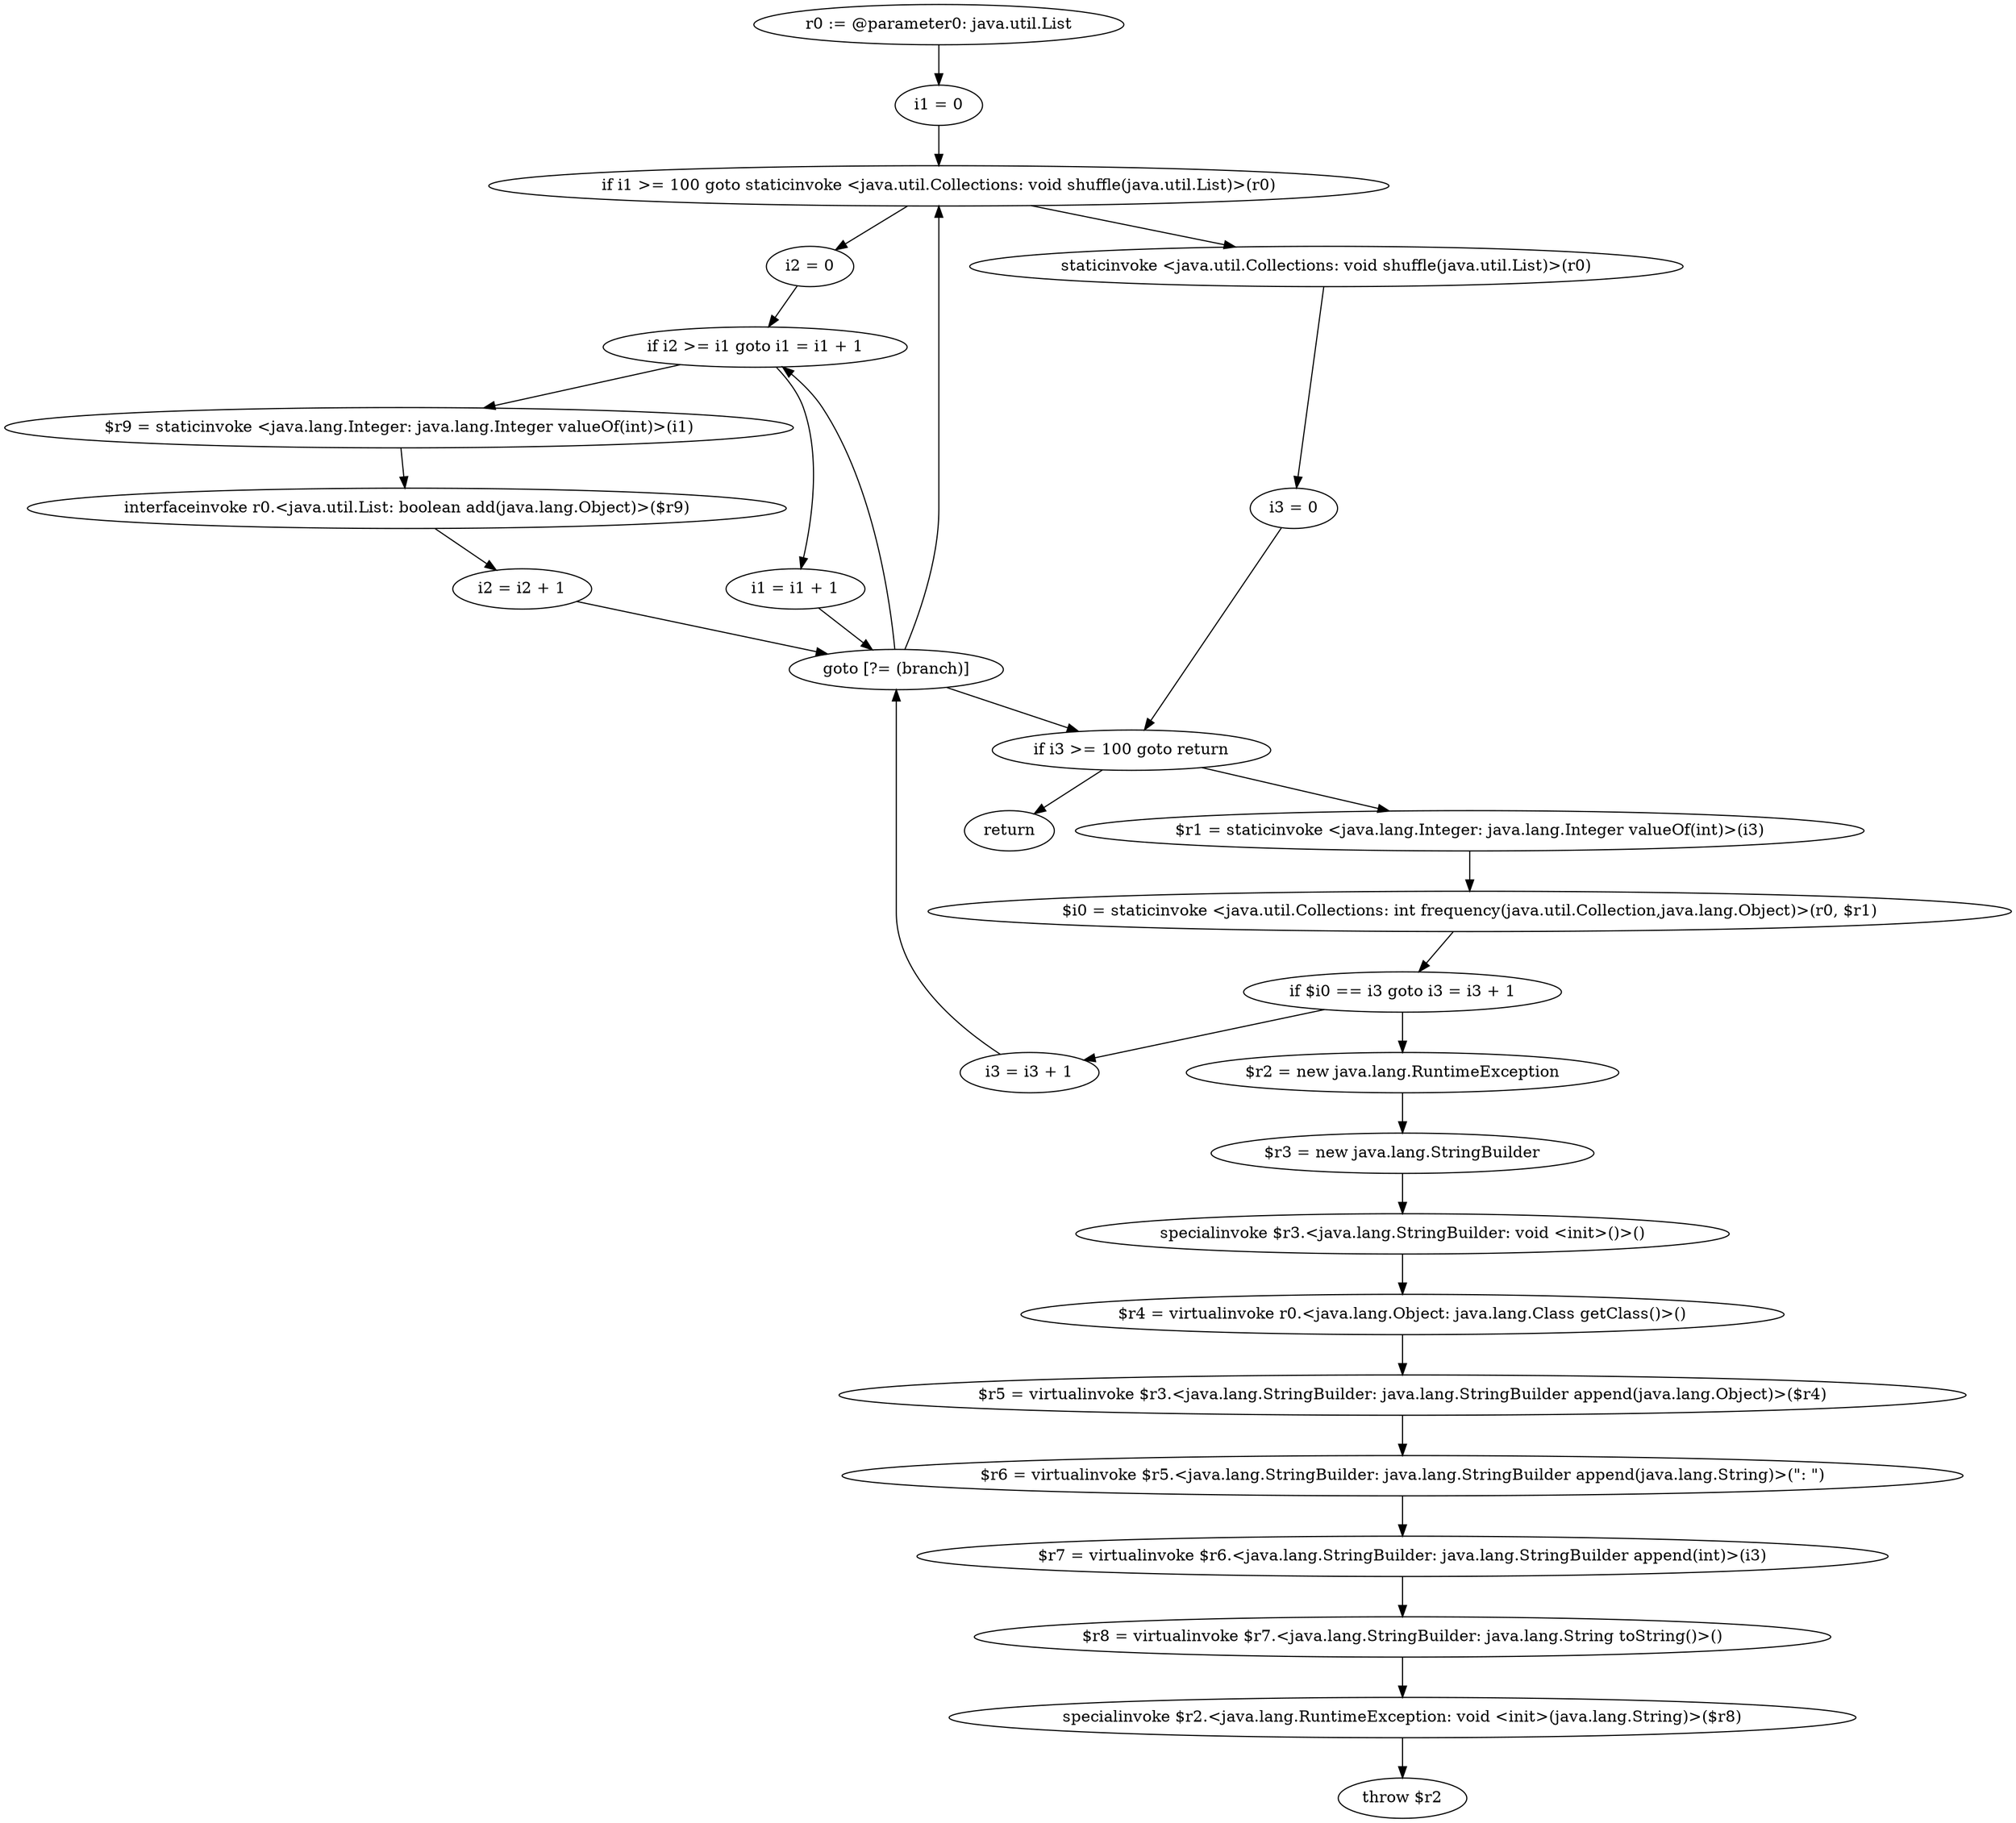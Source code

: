 digraph "unitGraph" {
    "r0 := @parameter0: java.util.List"
    "i1 = 0"
    "if i1 >= 100 goto staticinvoke <java.util.Collections: void shuffle(java.util.List)>(r0)"
    "i2 = 0"
    "if i2 >= i1 goto i1 = i1 + 1"
    "$r9 = staticinvoke <java.lang.Integer: java.lang.Integer valueOf(int)>(i1)"
    "interfaceinvoke r0.<java.util.List: boolean add(java.lang.Object)>($r9)"
    "i2 = i2 + 1"
    "goto [?= (branch)]"
    "i1 = i1 + 1"
    "staticinvoke <java.util.Collections: void shuffle(java.util.List)>(r0)"
    "i3 = 0"
    "if i3 >= 100 goto return"
    "$r1 = staticinvoke <java.lang.Integer: java.lang.Integer valueOf(int)>(i3)"
    "$i0 = staticinvoke <java.util.Collections: int frequency(java.util.Collection,java.lang.Object)>(r0, $r1)"
    "if $i0 == i3 goto i3 = i3 + 1"
    "$r2 = new java.lang.RuntimeException"
    "$r3 = new java.lang.StringBuilder"
    "specialinvoke $r3.<java.lang.StringBuilder: void <init>()>()"
    "$r4 = virtualinvoke r0.<java.lang.Object: java.lang.Class getClass()>()"
    "$r5 = virtualinvoke $r3.<java.lang.StringBuilder: java.lang.StringBuilder append(java.lang.Object)>($r4)"
    "$r6 = virtualinvoke $r5.<java.lang.StringBuilder: java.lang.StringBuilder append(java.lang.String)>(\": \")"
    "$r7 = virtualinvoke $r6.<java.lang.StringBuilder: java.lang.StringBuilder append(int)>(i3)"
    "$r8 = virtualinvoke $r7.<java.lang.StringBuilder: java.lang.String toString()>()"
    "specialinvoke $r2.<java.lang.RuntimeException: void <init>(java.lang.String)>($r8)"
    "throw $r2"
    "i3 = i3 + 1"
    "return"
    "r0 := @parameter0: java.util.List"->"i1 = 0";
    "i1 = 0"->"if i1 >= 100 goto staticinvoke <java.util.Collections: void shuffle(java.util.List)>(r0)";
    "if i1 >= 100 goto staticinvoke <java.util.Collections: void shuffle(java.util.List)>(r0)"->"i2 = 0";
    "if i1 >= 100 goto staticinvoke <java.util.Collections: void shuffle(java.util.List)>(r0)"->"staticinvoke <java.util.Collections: void shuffle(java.util.List)>(r0)";
    "i2 = 0"->"if i2 >= i1 goto i1 = i1 + 1";
    "if i2 >= i1 goto i1 = i1 + 1"->"$r9 = staticinvoke <java.lang.Integer: java.lang.Integer valueOf(int)>(i1)";
    "if i2 >= i1 goto i1 = i1 + 1"->"i1 = i1 + 1";
    "$r9 = staticinvoke <java.lang.Integer: java.lang.Integer valueOf(int)>(i1)"->"interfaceinvoke r0.<java.util.List: boolean add(java.lang.Object)>($r9)";
    "interfaceinvoke r0.<java.util.List: boolean add(java.lang.Object)>($r9)"->"i2 = i2 + 1";
    "i2 = i2 + 1"->"goto [?= (branch)]";
    "goto [?= (branch)]"->"if i2 >= i1 goto i1 = i1 + 1";
    "i1 = i1 + 1"->"goto [?= (branch)]";
    "goto [?= (branch)]"->"if i1 >= 100 goto staticinvoke <java.util.Collections: void shuffle(java.util.List)>(r0)";
    "staticinvoke <java.util.Collections: void shuffle(java.util.List)>(r0)"->"i3 = 0";
    "i3 = 0"->"if i3 >= 100 goto return";
    "if i3 >= 100 goto return"->"$r1 = staticinvoke <java.lang.Integer: java.lang.Integer valueOf(int)>(i3)";
    "if i3 >= 100 goto return"->"return";
    "$r1 = staticinvoke <java.lang.Integer: java.lang.Integer valueOf(int)>(i3)"->"$i0 = staticinvoke <java.util.Collections: int frequency(java.util.Collection,java.lang.Object)>(r0, $r1)";
    "$i0 = staticinvoke <java.util.Collections: int frequency(java.util.Collection,java.lang.Object)>(r0, $r1)"->"if $i0 == i3 goto i3 = i3 + 1";
    "if $i0 == i3 goto i3 = i3 + 1"->"$r2 = new java.lang.RuntimeException";
    "if $i0 == i3 goto i3 = i3 + 1"->"i3 = i3 + 1";
    "$r2 = new java.lang.RuntimeException"->"$r3 = new java.lang.StringBuilder";
    "$r3 = new java.lang.StringBuilder"->"specialinvoke $r3.<java.lang.StringBuilder: void <init>()>()";
    "specialinvoke $r3.<java.lang.StringBuilder: void <init>()>()"->"$r4 = virtualinvoke r0.<java.lang.Object: java.lang.Class getClass()>()";
    "$r4 = virtualinvoke r0.<java.lang.Object: java.lang.Class getClass()>()"->"$r5 = virtualinvoke $r3.<java.lang.StringBuilder: java.lang.StringBuilder append(java.lang.Object)>($r4)";
    "$r5 = virtualinvoke $r3.<java.lang.StringBuilder: java.lang.StringBuilder append(java.lang.Object)>($r4)"->"$r6 = virtualinvoke $r5.<java.lang.StringBuilder: java.lang.StringBuilder append(java.lang.String)>(\": \")";
    "$r6 = virtualinvoke $r5.<java.lang.StringBuilder: java.lang.StringBuilder append(java.lang.String)>(\": \")"->"$r7 = virtualinvoke $r6.<java.lang.StringBuilder: java.lang.StringBuilder append(int)>(i3)";
    "$r7 = virtualinvoke $r6.<java.lang.StringBuilder: java.lang.StringBuilder append(int)>(i3)"->"$r8 = virtualinvoke $r7.<java.lang.StringBuilder: java.lang.String toString()>()";
    "$r8 = virtualinvoke $r7.<java.lang.StringBuilder: java.lang.String toString()>()"->"specialinvoke $r2.<java.lang.RuntimeException: void <init>(java.lang.String)>($r8)";
    "specialinvoke $r2.<java.lang.RuntimeException: void <init>(java.lang.String)>($r8)"->"throw $r2";
    "i3 = i3 + 1"->"goto [?= (branch)]";
    "goto [?= (branch)]"->"if i3 >= 100 goto return";
}
